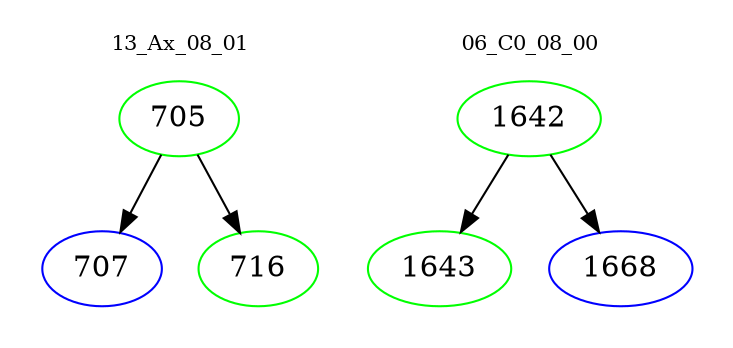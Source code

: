 digraph{
subgraph cluster_0 {
color = white
label = "13_Ax_08_01";
fontsize=10;
T0_705 [label="705", color="green"]
T0_705 -> T0_707 [color="black"]
T0_707 [label="707", color="blue"]
T0_705 -> T0_716 [color="black"]
T0_716 [label="716", color="green"]
}
subgraph cluster_1 {
color = white
label = "06_C0_08_00";
fontsize=10;
T1_1642 [label="1642", color="green"]
T1_1642 -> T1_1643 [color="black"]
T1_1643 [label="1643", color="green"]
T1_1642 -> T1_1668 [color="black"]
T1_1668 [label="1668", color="blue"]
}
}
